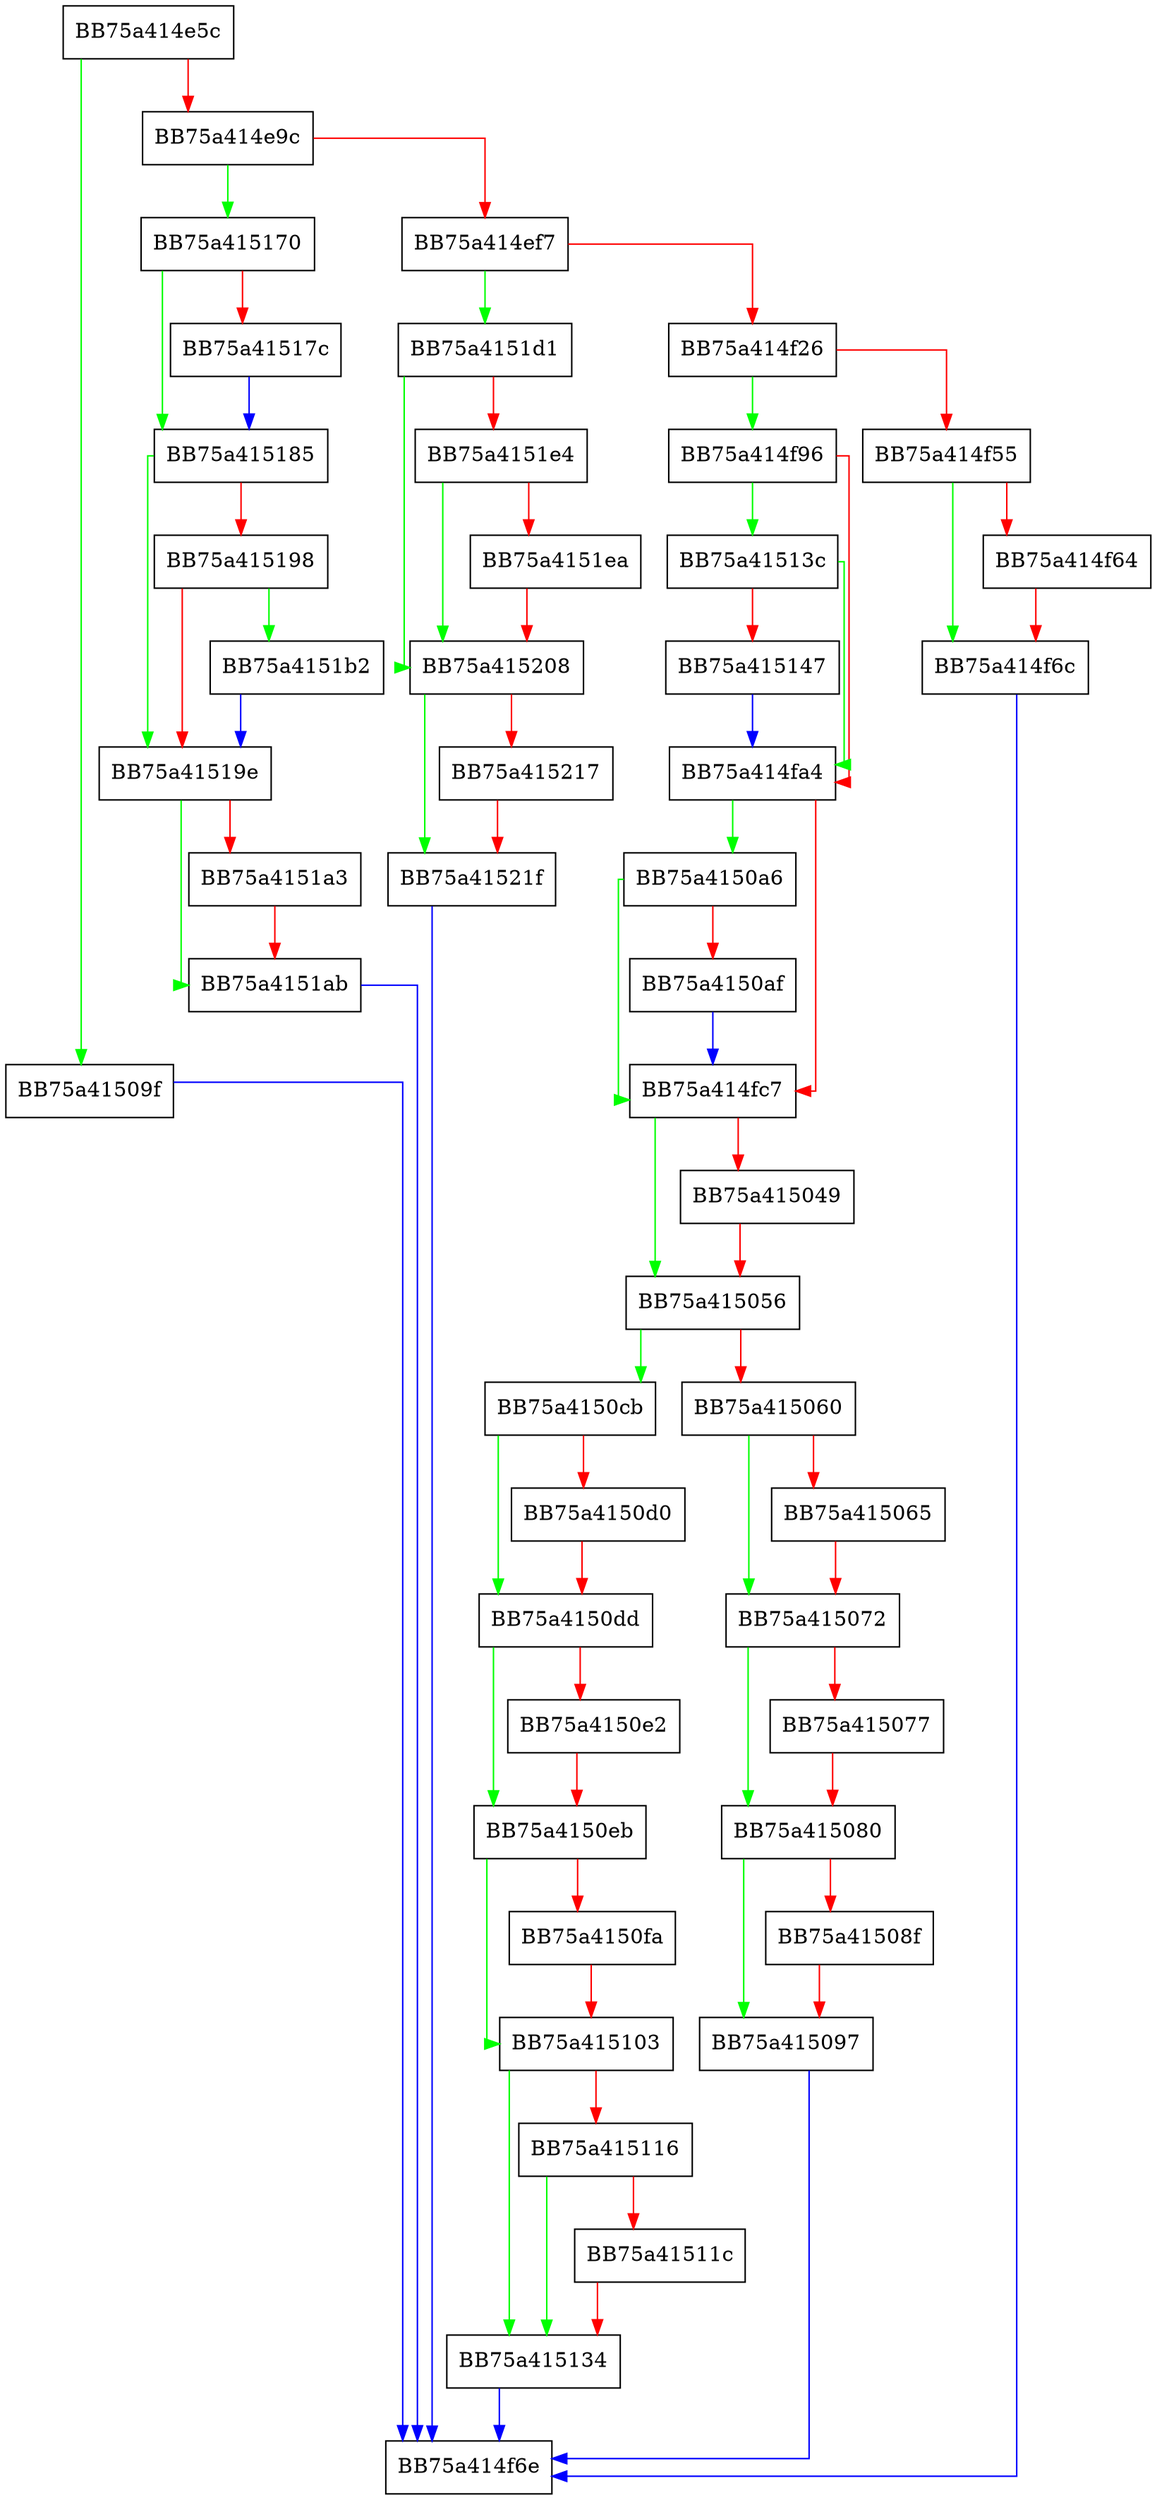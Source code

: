 digraph BackupProcessInfo {
  node [shape="box"];
  graph [splines=ortho];
  BB75a414e5c -> BB75a41509f [color="green"];
  BB75a414e5c -> BB75a414e9c [color="red"];
  BB75a414e9c -> BB75a415170 [color="green"];
  BB75a414e9c -> BB75a414ef7 [color="red"];
  BB75a414ef7 -> BB75a4151d1 [color="green"];
  BB75a414ef7 -> BB75a414f26 [color="red"];
  BB75a414f26 -> BB75a414f96 [color="green"];
  BB75a414f26 -> BB75a414f55 [color="red"];
  BB75a414f55 -> BB75a414f6c [color="green"];
  BB75a414f55 -> BB75a414f64 [color="red"];
  BB75a414f64 -> BB75a414f6c [color="red"];
  BB75a414f6c -> BB75a414f6e [color="blue"];
  BB75a414f96 -> BB75a41513c [color="green"];
  BB75a414f96 -> BB75a414fa4 [color="red"];
  BB75a414fa4 -> BB75a4150a6 [color="green"];
  BB75a414fa4 -> BB75a414fc7 [color="red"];
  BB75a414fc7 -> BB75a415056 [color="green"];
  BB75a414fc7 -> BB75a415049 [color="red"];
  BB75a415049 -> BB75a415056 [color="red"];
  BB75a415056 -> BB75a4150cb [color="green"];
  BB75a415056 -> BB75a415060 [color="red"];
  BB75a415060 -> BB75a415072 [color="green"];
  BB75a415060 -> BB75a415065 [color="red"];
  BB75a415065 -> BB75a415072 [color="red"];
  BB75a415072 -> BB75a415080 [color="green"];
  BB75a415072 -> BB75a415077 [color="red"];
  BB75a415077 -> BB75a415080 [color="red"];
  BB75a415080 -> BB75a415097 [color="green"];
  BB75a415080 -> BB75a41508f [color="red"];
  BB75a41508f -> BB75a415097 [color="red"];
  BB75a415097 -> BB75a414f6e [color="blue"];
  BB75a41509f -> BB75a414f6e [color="blue"];
  BB75a4150a6 -> BB75a414fc7 [color="green"];
  BB75a4150a6 -> BB75a4150af [color="red"];
  BB75a4150af -> BB75a414fc7 [color="blue"];
  BB75a4150cb -> BB75a4150dd [color="green"];
  BB75a4150cb -> BB75a4150d0 [color="red"];
  BB75a4150d0 -> BB75a4150dd [color="red"];
  BB75a4150dd -> BB75a4150eb [color="green"];
  BB75a4150dd -> BB75a4150e2 [color="red"];
  BB75a4150e2 -> BB75a4150eb [color="red"];
  BB75a4150eb -> BB75a415103 [color="green"];
  BB75a4150eb -> BB75a4150fa [color="red"];
  BB75a4150fa -> BB75a415103 [color="red"];
  BB75a415103 -> BB75a415134 [color="green"];
  BB75a415103 -> BB75a415116 [color="red"];
  BB75a415116 -> BB75a415134 [color="green"];
  BB75a415116 -> BB75a41511c [color="red"];
  BB75a41511c -> BB75a415134 [color="red"];
  BB75a415134 -> BB75a414f6e [color="blue"];
  BB75a41513c -> BB75a414fa4 [color="green"];
  BB75a41513c -> BB75a415147 [color="red"];
  BB75a415147 -> BB75a414fa4 [color="blue"];
  BB75a415170 -> BB75a415185 [color="green"];
  BB75a415170 -> BB75a41517c [color="red"];
  BB75a41517c -> BB75a415185 [color="blue"];
  BB75a415185 -> BB75a41519e [color="green"];
  BB75a415185 -> BB75a415198 [color="red"];
  BB75a415198 -> BB75a4151b2 [color="green"];
  BB75a415198 -> BB75a41519e [color="red"];
  BB75a41519e -> BB75a4151ab [color="green"];
  BB75a41519e -> BB75a4151a3 [color="red"];
  BB75a4151a3 -> BB75a4151ab [color="red"];
  BB75a4151ab -> BB75a414f6e [color="blue"];
  BB75a4151b2 -> BB75a41519e [color="blue"];
  BB75a4151d1 -> BB75a415208 [color="green"];
  BB75a4151d1 -> BB75a4151e4 [color="red"];
  BB75a4151e4 -> BB75a415208 [color="green"];
  BB75a4151e4 -> BB75a4151ea [color="red"];
  BB75a4151ea -> BB75a415208 [color="red"];
  BB75a415208 -> BB75a41521f [color="green"];
  BB75a415208 -> BB75a415217 [color="red"];
  BB75a415217 -> BB75a41521f [color="red"];
  BB75a41521f -> BB75a414f6e [color="blue"];
}